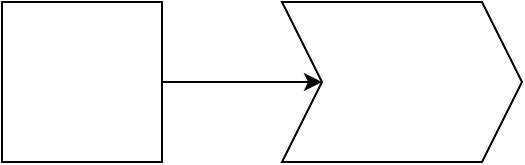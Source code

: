 <mxfile version="24.5.5" type="github">
  <diagram name="Page-1" id="sQmlC3fLjwBJ_Fiscz6t">
    <mxGraphModel dx="3000" dy="1491" grid="1" gridSize="10" guides="1" tooltips="1" connect="1" arrows="1" fold="1" page="1" pageScale="1" pageWidth="827" pageHeight="1169" math="0" shadow="0">
      <root>
        <mxCell id="0" />
        <mxCell id="1" parent="0" />
        <mxCell id="BCa-CSndM-8VxF5RBBI_-3" value="" style="edgeStyle=orthogonalEdgeStyle;rounded=0;orthogonalLoop=1;jettySize=auto;html=1;" edge="1" parent="1" source="BCa-CSndM-8VxF5RBBI_-1" target="BCa-CSndM-8VxF5RBBI_-2">
          <mxGeometry relative="1" as="geometry" />
        </mxCell>
        <mxCell id="BCa-CSndM-8VxF5RBBI_-1" value="" style="whiteSpace=wrap;html=1;aspect=fixed;" vertex="1" parent="1">
          <mxGeometry x="120" y="230" width="80" height="80" as="geometry" />
        </mxCell>
        <mxCell id="BCa-CSndM-8VxF5RBBI_-2" value="" style="shape=step;perimeter=stepPerimeter;whiteSpace=wrap;html=1;fixedSize=1;" vertex="1" parent="1">
          <mxGeometry x="260" y="230" width="120" height="80" as="geometry" />
        </mxCell>
      </root>
    </mxGraphModel>
  </diagram>
</mxfile>
